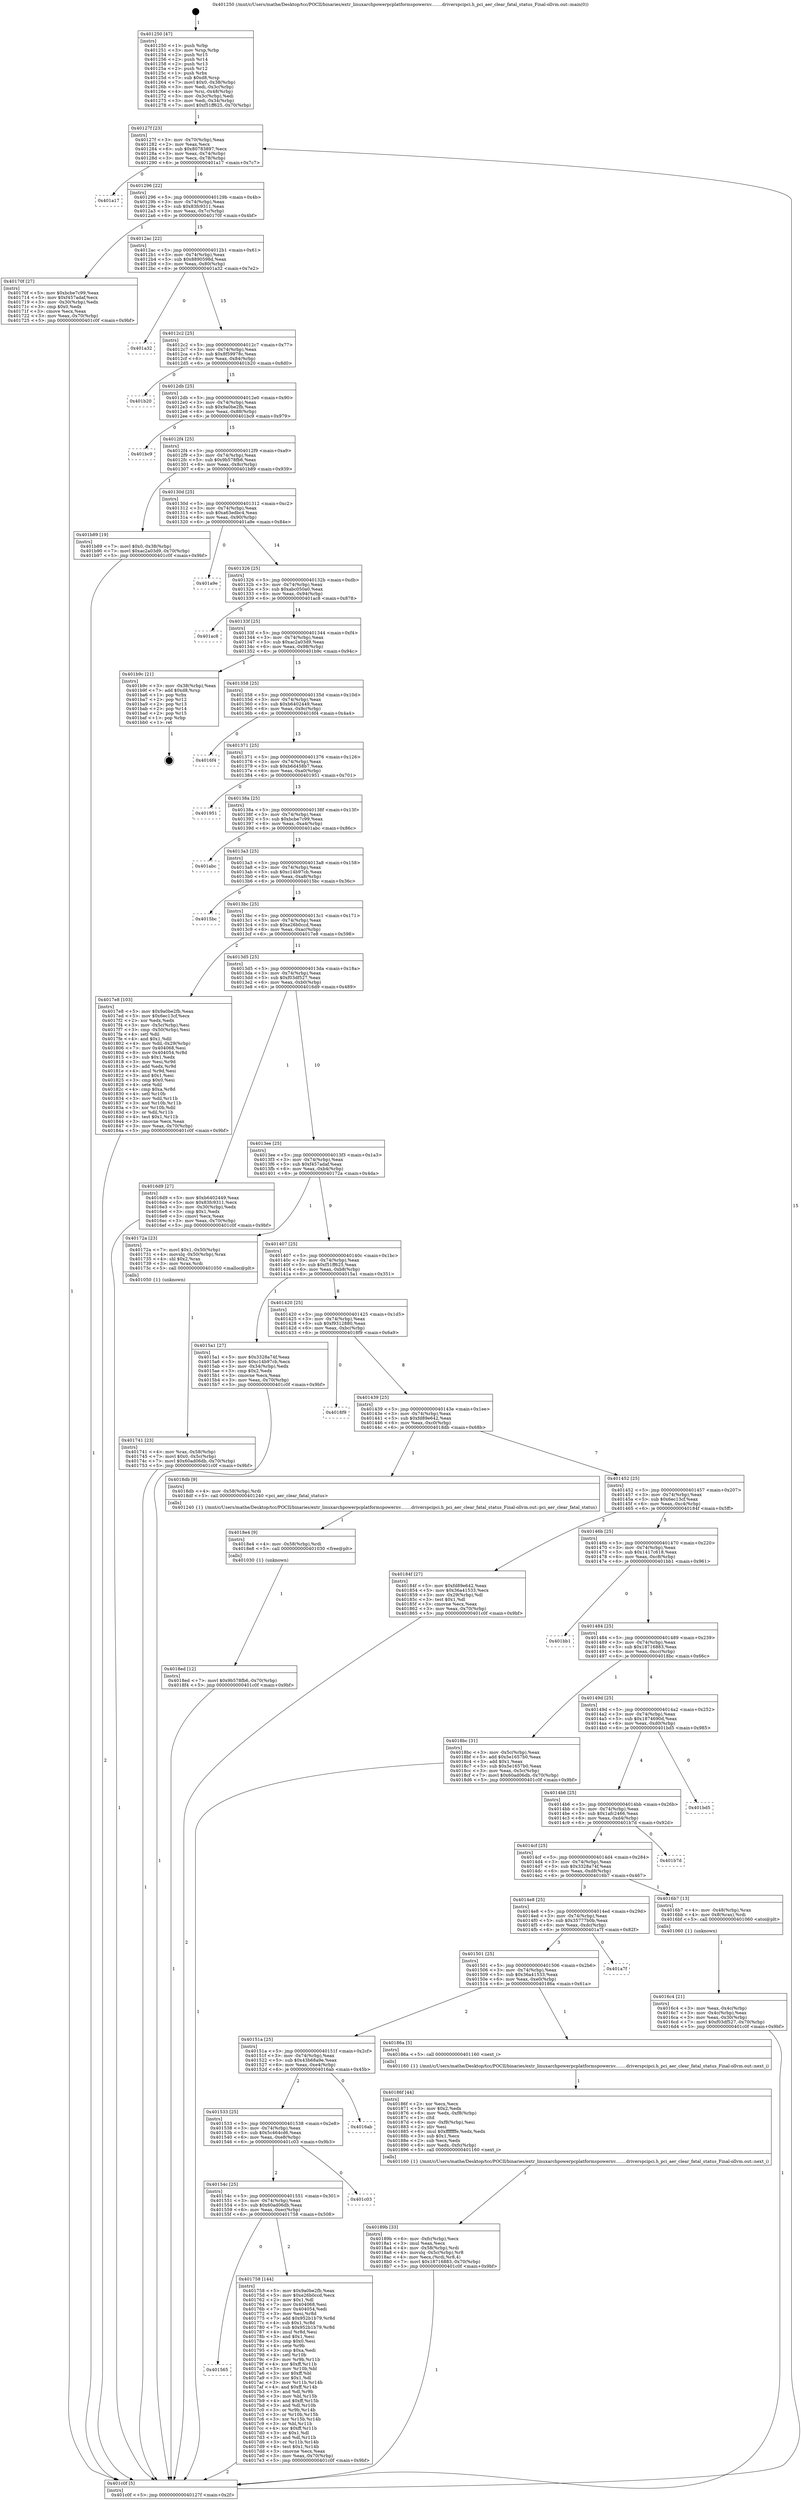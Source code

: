 digraph "0x401250" {
  label = "0x401250 (/mnt/c/Users/mathe/Desktop/tcc/POCII/binaries/extr_linuxarchpowerpcplatformspowernv........driverspcipci.h_pci_aer_clear_fatal_status_Final-ollvm.out::main(0))"
  labelloc = "t"
  node[shape=record]

  Entry [label="",width=0.3,height=0.3,shape=circle,fillcolor=black,style=filled]
  "0x40127f" [label="{
     0x40127f [23]\l
     | [instrs]\l
     &nbsp;&nbsp;0x40127f \<+3\>: mov -0x70(%rbp),%eax\l
     &nbsp;&nbsp;0x401282 \<+2\>: mov %eax,%ecx\l
     &nbsp;&nbsp;0x401284 \<+6\>: sub $0x80783897,%ecx\l
     &nbsp;&nbsp;0x40128a \<+3\>: mov %eax,-0x74(%rbp)\l
     &nbsp;&nbsp;0x40128d \<+3\>: mov %ecx,-0x78(%rbp)\l
     &nbsp;&nbsp;0x401290 \<+6\>: je 0000000000401a17 \<main+0x7c7\>\l
  }"]
  "0x401a17" [label="{
     0x401a17\l
  }", style=dashed]
  "0x401296" [label="{
     0x401296 [22]\l
     | [instrs]\l
     &nbsp;&nbsp;0x401296 \<+5\>: jmp 000000000040129b \<main+0x4b\>\l
     &nbsp;&nbsp;0x40129b \<+3\>: mov -0x74(%rbp),%eax\l
     &nbsp;&nbsp;0x40129e \<+5\>: sub $0x83fc9311,%eax\l
     &nbsp;&nbsp;0x4012a3 \<+3\>: mov %eax,-0x7c(%rbp)\l
     &nbsp;&nbsp;0x4012a6 \<+6\>: je 000000000040170f \<main+0x4bf\>\l
  }"]
  Exit [label="",width=0.3,height=0.3,shape=circle,fillcolor=black,style=filled,peripheries=2]
  "0x40170f" [label="{
     0x40170f [27]\l
     | [instrs]\l
     &nbsp;&nbsp;0x40170f \<+5\>: mov $0xbcbe7c99,%eax\l
     &nbsp;&nbsp;0x401714 \<+5\>: mov $0xf457adaf,%ecx\l
     &nbsp;&nbsp;0x401719 \<+3\>: mov -0x30(%rbp),%edx\l
     &nbsp;&nbsp;0x40171c \<+3\>: cmp $0x0,%edx\l
     &nbsp;&nbsp;0x40171f \<+3\>: cmove %ecx,%eax\l
     &nbsp;&nbsp;0x401722 \<+3\>: mov %eax,-0x70(%rbp)\l
     &nbsp;&nbsp;0x401725 \<+5\>: jmp 0000000000401c0f \<main+0x9bf\>\l
  }"]
  "0x4012ac" [label="{
     0x4012ac [22]\l
     | [instrs]\l
     &nbsp;&nbsp;0x4012ac \<+5\>: jmp 00000000004012b1 \<main+0x61\>\l
     &nbsp;&nbsp;0x4012b1 \<+3\>: mov -0x74(%rbp),%eax\l
     &nbsp;&nbsp;0x4012b4 \<+5\>: sub $0x8890598d,%eax\l
     &nbsp;&nbsp;0x4012b9 \<+3\>: mov %eax,-0x80(%rbp)\l
     &nbsp;&nbsp;0x4012bc \<+6\>: je 0000000000401a32 \<main+0x7e2\>\l
  }"]
  "0x4018ed" [label="{
     0x4018ed [12]\l
     | [instrs]\l
     &nbsp;&nbsp;0x4018ed \<+7\>: movl $0x9b578fb6,-0x70(%rbp)\l
     &nbsp;&nbsp;0x4018f4 \<+5\>: jmp 0000000000401c0f \<main+0x9bf\>\l
  }"]
  "0x401a32" [label="{
     0x401a32\l
  }", style=dashed]
  "0x4012c2" [label="{
     0x4012c2 [25]\l
     | [instrs]\l
     &nbsp;&nbsp;0x4012c2 \<+5\>: jmp 00000000004012c7 \<main+0x77\>\l
     &nbsp;&nbsp;0x4012c7 \<+3\>: mov -0x74(%rbp),%eax\l
     &nbsp;&nbsp;0x4012ca \<+5\>: sub $0x8f59978c,%eax\l
     &nbsp;&nbsp;0x4012cf \<+6\>: mov %eax,-0x84(%rbp)\l
     &nbsp;&nbsp;0x4012d5 \<+6\>: je 0000000000401b20 \<main+0x8d0\>\l
  }"]
  "0x4018e4" [label="{
     0x4018e4 [9]\l
     | [instrs]\l
     &nbsp;&nbsp;0x4018e4 \<+4\>: mov -0x58(%rbp),%rdi\l
     &nbsp;&nbsp;0x4018e8 \<+5\>: call 0000000000401030 \<free@plt\>\l
     | [calls]\l
     &nbsp;&nbsp;0x401030 \{1\} (unknown)\l
  }"]
  "0x401b20" [label="{
     0x401b20\l
  }", style=dashed]
  "0x4012db" [label="{
     0x4012db [25]\l
     | [instrs]\l
     &nbsp;&nbsp;0x4012db \<+5\>: jmp 00000000004012e0 \<main+0x90\>\l
     &nbsp;&nbsp;0x4012e0 \<+3\>: mov -0x74(%rbp),%eax\l
     &nbsp;&nbsp;0x4012e3 \<+5\>: sub $0x9a0be2fb,%eax\l
     &nbsp;&nbsp;0x4012e8 \<+6\>: mov %eax,-0x88(%rbp)\l
     &nbsp;&nbsp;0x4012ee \<+6\>: je 0000000000401bc9 \<main+0x979\>\l
  }"]
  "0x40189b" [label="{
     0x40189b [33]\l
     | [instrs]\l
     &nbsp;&nbsp;0x40189b \<+6\>: mov -0xfc(%rbp),%ecx\l
     &nbsp;&nbsp;0x4018a1 \<+3\>: imul %eax,%ecx\l
     &nbsp;&nbsp;0x4018a4 \<+4\>: mov -0x58(%rbp),%rdi\l
     &nbsp;&nbsp;0x4018a8 \<+4\>: movslq -0x5c(%rbp),%r8\l
     &nbsp;&nbsp;0x4018ac \<+4\>: mov %ecx,(%rdi,%r8,4)\l
     &nbsp;&nbsp;0x4018b0 \<+7\>: movl $0x18716883,-0x70(%rbp)\l
     &nbsp;&nbsp;0x4018b7 \<+5\>: jmp 0000000000401c0f \<main+0x9bf\>\l
  }"]
  "0x401bc9" [label="{
     0x401bc9\l
  }", style=dashed]
  "0x4012f4" [label="{
     0x4012f4 [25]\l
     | [instrs]\l
     &nbsp;&nbsp;0x4012f4 \<+5\>: jmp 00000000004012f9 \<main+0xa9\>\l
     &nbsp;&nbsp;0x4012f9 \<+3\>: mov -0x74(%rbp),%eax\l
     &nbsp;&nbsp;0x4012fc \<+5\>: sub $0x9b578fb6,%eax\l
     &nbsp;&nbsp;0x401301 \<+6\>: mov %eax,-0x8c(%rbp)\l
     &nbsp;&nbsp;0x401307 \<+6\>: je 0000000000401b89 \<main+0x939\>\l
  }"]
  "0x40186f" [label="{
     0x40186f [44]\l
     | [instrs]\l
     &nbsp;&nbsp;0x40186f \<+2\>: xor %ecx,%ecx\l
     &nbsp;&nbsp;0x401871 \<+5\>: mov $0x2,%edx\l
     &nbsp;&nbsp;0x401876 \<+6\>: mov %edx,-0xf8(%rbp)\l
     &nbsp;&nbsp;0x40187c \<+1\>: cltd\l
     &nbsp;&nbsp;0x40187d \<+6\>: mov -0xf8(%rbp),%esi\l
     &nbsp;&nbsp;0x401883 \<+2\>: idiv %esi\l
     &nbsp;&nbsp;0x401885 \<+6\>: imul $0xfffffffe,%edx,%edx\l
     &nbsp;&nbsp;0x40188b \<+3\>: sub $0x1,%ecx\l
     &nbsp;&nbsp;0x40188e \<+2\>: sub %ecx,%edx\l
     &nbsp;&nbsp;0x401890 \<+6\>: mov %edx,-0xfc(%rbp)\l
     &nbsp;&nbsp;0x401896 \<+5\>: call 0000000000401160 \<next_i\>\l
     | [calls]\l
     &nbsp;&nbsp;0x401160 \{1\} (/mnt/c/Users/mathe/Desktop/tcc/POCII/binaries/extr_linuxarchpowerpcplatformspowernv........driverspcipci.h_pci_aer_clear_fatal_status_Final-ollvm.out::next_i)\l
  }"]
  "0x401b89" [label="{
     0x401b89 [19]\l
     | [instrs]\l
     &nbsp;&nbsp;0x401b89 \<+7\>: movl $0x0,-0x38(%rbp)\l
     &nbsp;&nbsp;0x401b90 \<+7\>: movl $0xac2a03d9,-0x70(%rbp)\l
     &nbsp;&nbsp;0x401b97 \<+5\>: jmp 0000000000401c0f \<main+0x9bf\>\l
  }"]
  "0x40130d" [label="{
     0x40130d [25]\l
     | [instrs]\l
     &nbsp;&nbsp;0x40130d \<+5\>: jmp 0000000000401312 \<main+0xc2\>\l
     &nbsp;&nbsp;0x401312 \<+3\>: mov -0x74(%rbp),%eax\l
     &nbsp;&nbsp;0x401315 \<+5\>: sub $0xa63edbc4,%eax\l
     &nbsp;&nbsp;0x40131a \<+6\>: mov %eax,-0x90(%rbp)\l
     &nbsp;&nbsp;0x401320 \<+6\>: je 0000000000401a9e \<main+0x84e\>\l
  }"]
  "0x401565" [label="{
     0x401565\l
  }", style=dashed]
  "0x401a9e" [label="{
     0x401a9e\l
  }", style=dashed]
  "0x401326" [label="{
     0x401326 [25]\l
     | [instrs]\l
     &nbsp;&nbsp;0x401326 \<+5\>: jmp 000000000040132b \<main+0xdb\>\l
     &nbsp;&nbsp;0x40132b \<+3\>: mov -0x74(%rbp),%eax\l
     &nbsp;&nbsp;0x40132e \<+5\>: sub $0xabc050a0,%eax\l
     &nbsp;&nbsp;0x401333 \<+6\>: mov %eax,-0x94(%rbp)\l
     &nbsp;&nbsp;0x401339 \<+6\>: je 0000000000401ac8 \<main+0x878\>\l
  }"]
  "0x401758" [label="{
     0x401758 [144]\l
     | [instrs]\l
     &nbsp;&nbsp;0x401758 \<+5\>: mov $0x9a0be2fb,%eax\l
     &nbsp;&nbsp;0x40175d \<+5\>: mov $0xe26b0ccd,%ecx\l
     &nbsp;&nbsp;0x401762 \<+2\>: mov $0x1,%dl\l
     &nbsp;&nbsp;0x401764 \<+7\>: mov 0x404068,%esi\l
     &nbsp;&nbsp;0x40176b \<+7\>: mov 0x404054,%edi\l
     &nbsp;&nbsp;0x401772 \<+3\>: mov %esi,%r8d\l
     &nbsp;&nbsp;0x401775 \<+7\>: add $0x952b1b79,%r8d\l
     &nbsp;&nbsp;0x40177c \<+4\>: sub $0x1,%r8d\l
     &nbsp;&nbsp;0x401780 \<+7\>: sub $0x952b1b79,%r8d\l
     &nbsp;&nbsp;0x401787 \<+4\>: imul %r8d,%esi\l
     &nbsp;&nbsp;0x40178b \<+3\>: and $0x1,%esi\l
     &nbsp;&nbsp;0x40178e \<+3\>: cmp $0x0,%esi\l
     &nbsp;&nbsp;0x401791 \<+4\>: sete %r9b\l
     &nbsp;&nbsp;0x401795 \<+3\>: cmp $0xa,%edi\l
     &nbsp;&nbsp;0x401798 \<+4\>: setl %r10b\l
     &nbsp;&nbsp;0x40179c \<+3\>: mov %r9b,%r11b\l
     &nbsp;&nbsp;0x40179f \<+4\>: xor $0xff,%r11b\l
     &nbsp;&nbsp;0x4017a3 \<+3\>: mov %r10b,%bl\l
     &nbsp;&nbsp;0x4017a6 \<+3\>: xor $0xff,%bl\l
     &nbsp;&nbsp;0x4017a9 \<+3\>: xor $0x1,%dl\l
     &nbsp;&nbsp;0x4017ac \<+3\>: mov %r11b,%r14b\l
     &nbsp;&nbsp;0x4017af \<+4\>: and $0xff,%r14b\l
     &nbsp;&nbsp;0x4017b3 \<+3\>: and %dl,%r9b\l
     &nbsp;&nbsp;0x4017b6 \<+3\>: mov %bl,%r15b\l
     &nbsp;&nbsp;0x4017b9 \<+4\>: and $0xff,%r15b\l
     &nbsp;&nbsp;0x4017bd \<+3\>: and %dl,%r10b\l
     &nbsp;&nbsp;0x4017c0 \<+3\>: or %r9b,%r14b\l
     &nbsp;&nbsp;0x4017c3 \<+3\>: or %r10b,%r15b\l
     &nbsp;&nbsp;0x4017c6 \<+3\>: xor %r15b,%r14b\l
     &nbsp;&nbsp;0x4017c9 \<+3\>: or %bl,%r11b\l
     &nbsp;&nbsp;0x4017cc \<+4\>: xor $0xff,%r11b\l
     &nbsp;&nbsp;0x4017d0 \<+3\>: or $0x1,%dl\l
     &nbsp;&nbsp;0x4017d3 \<+3\>: and %dl,%r11b\l
     &nbsp;&nbsp;0x4017d6 \<+3\>: or %r11b,%r14b\l
     &nbsp;&nbsp;0x4017d9 \<+4\>: test $0x1,%r14b\l
     &nbsp;&nbsp;0x4017dd \<+3\>: cmovne %ecx,%eax\l
     &nbsp;&nbsp;0x4017e0 \<+3\>: mov %eax,-0x70(%rbp)\l
     &nbsp;&nbsp;0x4017e3 \<+5\>: jmp 0000000000401c0f \<main+0x9bf\>\l
  }"]
  "0x401ac8" [label="{
     0x401ac8\l
  }", style=dashed]
  "0x40133f" [label="{
     0x40133f [25]\l
     | [instrs]\l
     &nbsp;&nbsp;0x40133f \<+5\>: jmp 0000000000401344 \<main+0xf4\>\l
     &nbsp;&nbsp;0x401344 \<+3\>: mov -0x74(%rbp),%eax\l
     &nbsp;&nbsp;0x401347 \<+5\>: sub $0xac2a03d9,%eax\l
     &nbsp;&nbsp;0x40134c \<+6\>: mov %eax,-0x98(%rbp)\l
     &nbsp;&nbsp;0x401352 \<+6\>: je 0000000000401b9c \<main+0x94c\>\l
  }"]
  "0x40154c" [label="{
     0x40154c [25]\l
     | [instrs]\l
     &nbsp;&nbsp;0x40154c \<+5\>: jmp 0000000000401551 \<main+0x301\>\l
     &nbsp;&nbsp;0x401551 \<+3\>: mov -0x74(%rbp),%eax\l
     &nbsp;&nbsp;0x401554 \<+5\>: sub $0x60ad06db,%eax\l
     &nbsp;&nbsp;0x401559 \<+6\>: mov %eax,-0xec(%rbp)\l
     &nbsp;&nbsp;0x40155f \<+6\>: je 0000000000401758 \<main+0x508\>\l
  }"]
  "0x401b9c" [label="{
     0x401b9c [21]\l
     | [instrs]\l
     &nbsp;&nbsp;0x401b9c \<+3\>: mov -0x38(%rbp),%eax\l
     &nbsp;&nbsp;0x401b9f \<+7\>: add $0xd8,%rsp\l
     &nbsp;&nbsp;0x401ba6 \<+1\>: pop %rbx\l
     &nbsp;&nbsp;0x401ba7 \<+2\>: pop %r12\l
     &nbsp;&nbsp;0x401ba9 \<+2\>: pop %r13\l
     &nbsp;&nbsp;0x401bab \<+2\>: pop %r14\l
     &nbsp;&nbsp;0x401bad \<+2\>: pop %r15\l
     &nbsp;&nbsp;0x401baf \<+1\>: pop %rbp\l
     &nbsp;&nbsp;0x401bb0 \<+1\>: ret\l
  }"]
  "0x401358" [label="{
     0x401358 [25]\l
     | [instrs]\l
     &nbsp;&nbsp;0x401358 \<+5\>: jmp 000000000040135d \<main+0x10d\>\l
     &nbsp;&nbsp;0x40135d \<+3\>: mov -0x74(%rbp),%eax\l
     &nbsp;&nbsp;0x401360 \<+5\>: sub $0xb6402449,%eax\l
     &nbsp;&nbsp;0x401365 \<+6\>: mov %eax,-0x9c(%rbp)\l
     &nbsp;&nbsp;0x40136b \<+6\>: je 00000000004016f4 \<main+0x4a4\>\l
  }"]
  "0x401c03" [label="{
     0x401c03\l
  }", style=dashed]
  "0x4016f4" [label="{
     0x4016f4\l
  }", style=dashed]
  "0x401371" [label="{
     0x401371 [25]\l
     | [instrs]\l
     &nbsp;&nbsp;0x401371 \<+5\>: jmp 0000000000401376 \<main+0x126\>\l
     &nbsp;&nbsp;0x401376 \<+3\>: mov -0x74(%rbp),%eax\l
     &nbsp;&nbsp;0x401379 \<+5\>: sub $0xb6d458b7,%eax\l
     &nbsp;&nbsp;0x40137e \<+6\>: mov %eax,-0xa0(%rbp)\l
     &nbsp;&nbsp;0x401384 \<+6\>: je 0000000000401951 \<main+0x701\>\l
  }"]
  "0x401533" [label="{
     0x401533 [25]\l
     | [instrs]\l
     &nbsp;&nbsp;0x401533 \<+5\>: jmp 0000000000401538 \<main+0x2e8\>\l
     &nbsp;&nbsp;0x401538 \<+3\>: mov -0x74(%rbp),%eax\l
     &nbsp;&nbsp;0x40153b \<+5\>: sub $0x5c464cd6,%eax\l
     &nbsp;&nbsp;0x401540 \<+6\>: mov %eax,-0xe8(%rbp)\l
     &nbsp;&nbsp;0x401546 \<+6\>: je 0000000000401c03 \<main+0x9b3\>\l
  }"]
  "0x401951" [label="{
     0x401951\l
  }", style=dashed]
  "0x40138a" [label="{
     0x40138a [25]\l
     | [instrs]\l
     &nbsp;&nbsp;0x40138a \<+5\>: jmp 000000000040138f \<main+0x13f\>\l
     &nbsp;&nbsp;0x40138f \<+3\>: mov -0x74(%rbp),%eax\l
     &nbsp;&nbsp;0x401392 \<+5\>: sub $0xbcbe7c99,%eax\l
     &nbsp;&nbsp;0x401397 \<+6\>: mov %eax,-0xa4(%rbp)\l
     &nbsp;&nbsp;0x40139d \<+6\>: je 0000000000401abc \<main+0x86c\>\l
  }"]
  "0x4016ab" [label="{
     0x4016ab\l
  }", style=dashed]
  "0x401abc" [label="{
     0x401abc\l
  }", style=dashed]
  "0x4013a3" [label="{
     0x4013a3 [25]\l
     | [instrs]\l
     &nbsp;&nbsp;0x4013a3 \<+5\>: jmp 00000000004013a8 \<main+0x158\>\l
     &nbsp;&nbsp;0x4013a8 \<+3\>: mov -0x74(%rbp),%eax\l
     &nbsp;&nbsp;0x4013ab \<+5\>: sub $0xc14b97cb,%eax\l
     &nbsp;&nbsp;0x4013b0 \<+6\>: mov %eax,-0xa8(%rbp)\l
     &nbsp;&nbsp;0x4013b6 \<+6\>: je 00000000004015bc \<main+0x36c\>\l
  }"]
  "0x40151a" [label="{
     0x40151a [25]\l
     | [instrs]\l
     &nbsp;&nbsp;0x40151a \<+5\>: jmp 000000000040151f \<main+0x2cf\>\l
     &nbsp;&nbsp;0x40151f \<+3\>: mov -0x74(%rbp),%eax\l
     &nbsp;&nbsp;0x401522 \<+5\>: sub $0x43b68a9e,%eax\l
     &nbsp;&nbsp;0x401527 \<+6\>: mov %eax,-0xe4(%rbp)\l
     &nbsp;&nbsp;0x40152d \<+6\>: je 00000000004016ab \<main+0x45b\>\l
  }"]
  "0x4015bc" [label="{
     0x4015bc\l
  }", style=dashed]
  "0x4013bc" [label="{
     0x4013bc [25]\l
     | [instrs]\l
     &nbsp;&nbsp;0x4013bc \<+5\>: jmp 00000000004013c1 \<main+0x171\>\l
     &nbsp;&nbsp;0x4013c1 \<+3\>: mov -0x74(%rbp),%eax\l
     &nbsp;&nbsp;0x4013c4 \<+5\>: sub $0xe26b0ccd,%eax\l
     &nbsp;&nbsp;0x4013c9 \<+6\>: mov %eax,-0xac(%rbp)\l
     &nbsp;&nbsp;0x4013cf \<+6\>: je 00000000004017e8 \<main+0x598\>\l
  }"]
  "0x40186a" [label="{
     0x40186a [5]\l
     | [instrs]\l
     &nbsp;&nbsp;0x40186a \<+5\>: call 0000000000401160 \<next_i\>\l
     | [calls]\l
     &nbsp;&nbsp;0x401160 \{1\} (/mnt/c/Users/mathe/Desktop/tcc/POCII/binaries/extr_linuxarchpowerpcplatformspowernv........driverspcipci.h_pci_aer_clear_fatal_status_Final-ollvm.out::next_i)\l
  }"]
  "0x4017e8" [label="{
     0x4017e8 [103]\l
     | [instrs]\l
     &nbsp;&nbsp;0x4017e8 \<+5\>: mov $0x9a0be2fb,%eax\l
     &nbsp;&nbsp;0x4017ed \<+5\>: mov $0x6ec13cf,%ecx\l
     &nbsp;&nbsp;0x4017f2 \<+2\>: xor %edx,%edx\l
     &nbsp;&nbsp;0x4017f4 \<+3\>: mov -0x5c(%rbp),%esi\l
     &nbsp;&nbsp;0x4017f7 \<+3\>: cmp -0x50(%rbp),%esi\l
     &nbsp;&nbsp;0x4017fa \<+4\>: setl %dil\l
     &nbsp;&nbsp;0x4017fe \<+4\>: and $0x1,%dil\l
     &nbsp;&nbsp;0x401802 \<+4\>: mov %dil,-0x29(%rbp)\l
     &nbsp;&nbsp;0x401806 \<+7\>: mov 0x404068,%esi\l
     &nbsp;&nbsp;0x40180d \<+8\>: mov 0x404054,%r8d\l
     &nbsp;&nbsp;0x401815 \<+3\>: sub $0x1,%edx\l
     &nbsp;&nbsp;0x401818 \<+3\>: mov %esi,%r9d\l
     &nbsp;&nbsp;0x40181b \<+3\>: add %edx,%r9d\l
     &nbsp;&nbsp;0x40181e \<+4\>: imul %r9d,%esi\l
     &nbsp;&nbsp;0x401822 \<+3\>: and $0x1,%esi\l
     &nbsp;&nbsp;0x401825 \<+3\>: cmp $0x0,%esi\l
     &nbsp;&nbsp;0x401828 \<+4\>: sete %dil\l
     &nbsp;&nbsp;0x40182c \<+4\>: cmp $0xa,%r8d\l
     &nbsp;&nbsp;0x401830 \<+4\>: setl %r10b\l
     &nbsp;&nbsp;0x401834 \<+3\>: mov %dil,%r11b\l
     &nbsp;&nbsp;0x401837 \<+3\>: and %r10b,%r11b\l
     &nbsp;&nbsp;0x40183a \<+3\>: xor %r10b,%dil\l
     &nbsp;&nbsp;0x40183d \<+3\>: or %dil,%r11b\l
     &nbsp;&nbsp;0x401840 \<+4\>: test $0x1,%r11b\l
     &nbsp;&nbsp;0x401844 \<+3\>: cmovne %ecx,%eax\l
     &nbsp;&nbsp;0x401847 \<+3\>: mov %eax,-0x70(%rbp)\l
     &nbsp;&nbsp;0x40184a \<+5\>: jmp 0000000000401c0f \<main+0x9bf\>\l
  }"]
  "0x4013d5" [label="{
     0x4013d5 [25]\l
     | [instrs]\l
     &nbsp;&nbsp;0x4013d5 \<+5\>: jmp 00000000004013da \<main+0x18a\>\l
     &nbsp;&nbsp;0x4013da \<+3\>: mov -0x74(%rbp),%eax\l
     &nbsp;&nbsp;0x4013dd \<+5\>: sub $0xf03df527,%eax\l
     &nbsp;&nbsp;0x4013e2 \<+6\>: mov %eax,-0xb0(%rbp)\l
     &nbsp;&nbsp;0x4013e8 \<+6\>: je 00000000004016d9 \<main+0x489\>\l
  }"]
  "0x401501" [label="{
     0x401501 [25]\l
     | [instrs]\l
     &nbsp;&nbsp;0x401501 \<+5\>: jmp 0000000000401506 \<main+0x2b6\>\l
     &nbsp;&nbsp;0x401506 \<+3\>: mov -0x74(%rbp),%eax\l
     &nbsp;&nbsp;0x401509 \<+5\>: sub $0x36a41533,%eax\l
     &nbsp;&nbsp;0x40150e \<+6\>: mov %eax,-0xe0(%rbp)\l
     &nbsp;&nbsp;0x401514 \<+6\>: je 000000000040186a \<main+0x61a\>\l
  }"]
  "0x4016d9" [label="{
     0x4016d9 [27]\l
     | [instrs]\l
     &nbsp;&nbsp;0x4016d9 \<+5\>: mov $0xb6402449,%eax\l
     &nbsp;&nbsp;0x4016de \<+5\>: mov $0x83fc9311,%ecx\l
     &nbsp;&nbsp;0x4016e3 \<+3\>: mov -0x30(%rbp),%edx\l
     &nbsp;&nbsp;0x4016e6 \<+3\>: cmp $0x1,%edx\l
     &nbsp;&nbsp;0x4016e9 \<+3\>: cmovl %ecx,%eax\l
     &nbsp;&nbsp;0x4016ec \<+3\>: mov %eax,-0x70(%rbp)\l
     &nbsp;&nbsp;0x4016ef \<+5\>: jmp 0000000000401c0f \<main+0x9bf\>\l
  }"]
  "0x4013ee" [label="{
     0x4013ee [25]\l
     | [instrs]\l
     &nbsp;&nbsp;0x4013ee \<+5\>: jmp 00000000004013f3 \<main+0x1a3\>\l
     &nbsp;&nbsp;0x4013f3 \<+3\>: mov -0x74(%rbp),%eax\l
     &nbsp;&nbsp;0x4013f6 \<+5\>: sub $0xf457adaf,%eax\l
     &nbsp;&nbsp;0x4013fb \<+6\>: mov %eax,-0xb4(%rbp)\l
     &nbsp;&nbsp;0x401401 \<+6\>: je 000000000040172a \<main+0x4da\>\l
  }"]
  "0x401a7f" [label="{
     0x401a7f\l
  }", style=dashed]
  "0x40172a" [label="{
     0x40172a [23]\l
     | [instrs]\l
     &nbsp;&nbsp;0x40172a \<+7\>: movl $0x1,-0x50(%rbp)\l
     &nbsp;&nbsp;0x401731 \<+4\>: movslq -0x50(%rbp),%rax\l
     &nbsp;&nbsp;0x401735 \<+4\>: shl $0x2,%rax\l
     &nbsp;&nbsp;0x401739 \<+3\>: mov %rax,%rdi\l
     &nbsp;&nbsp;0x40173c \<+5\>: call 0000000000401050 \<malloc@plt\>\l
     | [calls]\l
     &nbsp;&nbsp;0x401050 \{1\} (unknown)\l
  }"]
  "0x401407" [label="{
     0x401407 [25]\l
     | [instrs]\l
     &nbsp;&nbsp;0x401407 \<+5\>: jmp 000000000040140c \<main+0x1bc\>\l
     &nbsp;&nbsp;0x40140c \<+3\>: mov -0x74(%rbp),%eax\l
     &nbsp;&nbsp;0x40140f \<+5\>: sub $0xf51ff625,%eax\l
     &nbsp;&nbsp;0x401414 \<+6\>: mov %eax,-0xb8(%rbp)\l
     &nbsp;&nbsp;0x40141a \<+6\>: je 00000000004015a1 \<main+0x351\>\l
  }"]
  "0x401741" [label="{
     0x401741 [23]\l
     | [instrs]\l
     &nbsp;&nbsp;0x401741 \<+4\>: mov %rax,-0x58(%rbp)\l
     &nbsp;&nbsp;0x401745 \<+7\>: movl $0x0,-0x5c(%rbp)\l
     &nbsp;&nbsp;0x40174c \<+7\>: movl $0x60ad06db,-0x70(%rbp)\l
     &nbsp;&nbsp;0x401753 \<+5\>: jmp 0000000000401c0f \<main+0x9bf\>\l
  }"]
  "0x4015a1" [label="{
     0x4015a1 [27]\l
     | [instrs]\l
     &nbsp;&nbsp;0x4015a1 \<+5\>: mov $0x3328a74f,%eax\l
     &nbsp;&nbsp;0x4015a6 \<+5\>: mov $0xc14b97cb,%ecx\l
     &nbsp;&nbsp;0x4015ab \<+3\>: mov -0x34(%rbp),%edx\l
     &nbsp;&nbsp;0x4015ae \<+3\>: cmp $0x2,%edx\l
     &nbsp;&nbsp;0x4015b1 \<+3\>: cmovne %ecx,%eax\l
     &nbsp;&nbsp;0x4015b4 \<+3\>: mov %eax,-0x70(%rbp)\l
     &nbsp;&nbsp;0x4015b7 \<+5\>: jmp 0000000000401c0f \<main+0x9bf\>\l
  }"]
  "0x401420" [label="{
     0x401420 [25]\l
     | [instrs]\l
     &nbsp;&nbsp;0x401420 \<+5\>: jmp 0000000000401425 \<main+0x1d5\>\l
     &nbsp;&nbsp;0x401425 \<+3\>: mov -0x74(%rbp),%eax\l
     &nbsp;&nbsp;0x401428 \<+5\>: sub $0xf9312880,%eax\l
     &nbsp;&nbsp;0x40142d \<+6\>: mov %eax,-0xbc(%rbp)\l
     &nbsp;&nbsp;0x401433 \<+6\>: je 00000000004018f9 \<main+0x6a9\>\l
  }"]
  "0x401c0f" [label="{
     0x401c0f [5]\l
     | [instrs]\l
     &nbsp;&nbsp;0x401c0f \<+5\>: jmp 000000000040127f \<main+0x2f\>\l
  }"]
  "0x401250" [label="{
     0x401250 [47]\l
     | [instrs]\l
     &nbsp;&nbsp;0x401250 \<+1\>: push %rbp\l
     &nbsp;&nbsp;0x401251 \<+3\>: mov %rsp,%rbp\l
     &nbsp;&nbsp;0x401254 \<+2\>: push %r15\l
     &nbsp;&nbsp;0x401256 \<+2\>: push %r14\l
     &nbsp;&nbsp;0x401258 \<+2\>: push %r13\l
     &nbsp;&nbsp;0x40125a \<+2\>: push %r12\l
     &nbsp;&nbsp;0x40125c \<+1\>: push %rbx\l
     &nbsp;&nbsp;0x40125d \<+7\>: sub $0xd8,%rsp\l
     &nbsp;&nbsp;0x401264 \<+7\>: movl $0x0,-0x38(%rbp)\l
     &nbsp;&nbsp;0x40126b \<+3\>: mov %edi,-0x3c(%rbp)\l
     &nbsp;&nbsp;0x40126e \<+4\>: mov %rsi,-0x48(%rbp)\l
     &nbsp;&nbsp;0x401272 \<+3\>: mov -0x3c(%rbp),%edi\l
     &nbsp;&nbsp;0x401275 \<+3\>: mov %edi,-0x34(%rbp)\l
     &nbsp;&nbsp;0x401278 \<+7\>: movl $0xf51ff625,-0x70(%rbp)\l
  }"]
  "0x4016c4" [label="{
     0x4016c4 [21]\l
     | [instrs]\l
     &nbsp;&nbsp;0x4016c4 \<+3\>: mov %eax,-0x4c(%rbp)\l
     &nbsp;&nbsp;0x4016c7 \<+3\>: mov -0x4c(%rbp),%eax\l
     &nbsp;&nbsp;0x4016ca \<+3\>: mov %eax,-0x30(%rbp)\l
     &nbsp;&nbsp;0x4016cd \<+7\>: movl $0xf03df527,-0x70(%rbp)\l
     &nbsp;&nbsp;0x4016d4 \<+5\>: jmp 0000000000401c0f \<main+0x9bf\>\l
  }"]
  "0x4018f9" [label="{
     0x4018f9\l
  }", style=dashed]
  "0x401439" [label="{
     0x401439 [25]\l
     | [instrs]\l
     &nbsp;&nbsp;0x401439 \<+5\>: jmp 000000000040143e \<main+0x1ee\>\l
     &nbsp;&nbsp;0x40143e \<+3\>: mov -0x74(%rbp),%eax\l
     &nbsp;&nbsp;0x401441 \<+5\>: sub $0xfd89e642,%eax\l
     &nbsp;&nbsp;0x401446 \<+6\>: mov %eax,-0xc0(%rbp)\l
     &nbsp;&nbsp;0x40144c \<+6\>: je 00000000004018db \<main+0x68b\>\l
  }"]
  "0x4014e8" [label="{
     0x4014e8 [25]\l
     | [instrs]\l
     &nbsp;&nbsp;0x4014e8 \<+5\>: jmp 00000000004014ed \<main+0x29d\>\l
     &nbsp;&nbsp;0x4014ed \<+3\>: mov -0x74(%rbp),%eax\l
     &nbsp;&nbsp;0x4014f0 \<+5\>: sub $0x35777b0b,%eax\l
     &nbsp;&nbsp;0x4014f5 \<+6\>: mov %eax,-0xdc(%rbp)\l
     &nbsp;&nbsp;0x4014fb \<+6\>: je 0000000000401a7f \<main+0x82f\>\l
  }"]
  "0x4018db" [label="{
     0x4018db [9]\l
     | [instrs]\l
     &nbsp;&nbsp;0x4018db \<+4\>: mov -0x58(%rbp),%rdi\l
     &nbsp;&nbsp;0x4018df \<+5\>: call 0000000000401240 \<pci_aer_clear_fatal_status\>\l
     | [calls]\l
     &nbsp;&nbsp;0x401240 \{1\} (/mnt/c/Users/mathe/Desktop/tcc/POCII/binaries/extr_linuxarchpowerpcplatformspowernv........driverspcipci.h_pci_aer_clear_fatal_status_Final-ollvm.out::pci_aer_clear_fatal_status)\l
  }"]
  "0x401452" [label="{
     0x401452 [25]\l
     | [instrs]\l
     &nbsp;&nbsp;0x401452 \<+5\>: jmp 0000000000401457 \<main+0x207\>\l
     &nbsp;&nbsp;0x401457 \<+3\>: mov -0x74(%rbp),%eax\l
     &nbsp;&nbsp;0x40145a \<+5\>: sub $0x6ec13cf,%eax\l
     &nbsp;&nbsp;0x40145f \<+6\>: mov %eax,-0xc4(%rbp)\l
     &nbsp;&nbsp;0x401465 \<+6\>: je 000000000040184f \<main+0x5ff\>\l
  }"]
  "0x4016b7" [label="{
     0x4016b7 [13]\l
     | [instrs]\l
     &nbsp;&nbsp;0x4016b7 \<+4\>: mov -0x48(%rbp),%rax\l
     &nbsp;&nbsp;0x4016bb \<+4\>: mov 0x8(%rax),%rdi\l
     &nbsp;&nbsp;0x4016bf \<+5\>: call 0000000000401060 \<atoi@plt\>\l
     | [calls]\l
     &nbsp;&nbsp;0x401060 \{1\} (unknown)\l
  }"]
  "0x40184f" [label="{
     0x40184f [27]\l
     | [instrs]\l
     &nbsp;&nbsp;0x40184f \<+5\>: mov $0xfd89e642,%eax\l
     &nbsp;&nbsp;0x401854 \<+5\>: mov $0x36a41533,%ecx\l
     &nbsp;&nbsp;0x401859 \<+3\>: mov -0x29(%rbp),%dl\l
     &nbsp;&nbsp;0x40185c \<+3\>: test $0x1,%dl\l
     &nbsp;&nbsp;0x40185f \<+3\>: cmovne %ecx,%eax\l
     &nbsp;&nbsp;0x401862 \<+3\>: mov %eax,-0x70(%rbp)\l
     &nbsp;&nbsp;0x401865 \<+5\>: jmp 0000000000401c0f \<main+0x9bf\>\l
  }"]
  "0x40146b" [label="{
     0x40146b [25]\l
     | [instrs]\l
     &nbsp;&nbsp;0x40146b \<+5\>: jmp 0000000000401470 \<main+0x220\>\l
     &nbsp;&nbsp;0x401470 \<+3\>: mov -0x74(%rbp),%eax\l
     &nbsp;&nbsp;0x401473 \<+5\>: sub $0x1417c618,%eax\l
     &nbsp;&nbsp;0x401478 \<+6\>: mov %eax,-0xc8(%rbp)\l
     &nbsp;&nbsp;0x40147e \<+6\>: je 0000000000401bb1 \<main+0x961\>\l
  }"]
  "0x4014cf" [label="{
     0x4014cf [25]\l
     | [instrs]\l
     &nbsp;&nbsp;0x4014cf \<+5\>: jmp 00000000004014d4 \<main+0x284\>\l
     &nbsp;&nbsp;0x4014d4 \<+3\>: mov -0x74(%rbp),%eax\l
     &nbsp;&nbsp;0x4014d7 \<+5\>: sub $0x3328a74f,%eax\l
     &nbsp;&nbsp;0x4014dc \<+6\>: mov %eax,-0xd8(%rbp)\l
     &nbsp;&nbsp;0x4014e2 \<+6\>: je 00000000004016b7 \<main+0x467\>\l
  }"]
  "0x401bb1" [label="{
     0x401bb1\l
  }", style=dashed]
  "0x401484" [label="{
     0x401484 [25]\l
     | [instrs]\l
     &nbsp;&nbsp;0x401484 \<+5\>: jmp 0000000000401489 \<main+0x239\>\l
     &nbsp;&nbsp;0x401489 \<+3\>: mov -0x74(%rbp),%eax\l
     &nbsp;&nbsp;0x40148c \<+5\>: sub $0x18716883,%eax\l
     &nbsp;&nbsp;0x401491 \<+6\>: mov %eax,-0xcc(%rbp)\l
     &nbsp;&nbsp;0x401497 \<+6\>: je 00000000004018bc \<main+0x66c\>\l
  }"]
  "0x401b7d" [label="{
     0x401b7d\l
  }", style=dashed]
  "0x4018bc" [label="{
     0x4018bc [31]\l
     | [instrs]\l
     &nbsp;&nbsp;0x4018bc \<+3\>: mov -0x5c(%rbp),%eax\l
     &nbsp;&nbsp;0x4018bf \<+5\>: add $0x5e1657b0,%eax\l
     &nbsp;&nbsp;0x4018c4 \<+3\>: add $0x1,%eax\l
     &nbsp;&nbsp;0x4018c7 \<+5\>: sub $0x5e1657b0,%eax\l
     &nbsp;&nbsp;0x4018cc \<+3\>: mov %eax,-0x5c(%rbp)\l
     &nbsp;&nbsp;0x4018cf \<+7\>: movl $0x60ad06db,-0x70(%rbp)\l
     &nbsp;&nbsp;0x4018d6 \<+5\>: jmp 0000000000401c0f \<main+0x9bf\>\l
  }"]
  "0x40149d" [label="{
     0x40149d [25]\l
     | [instrs]\l
     &nbsp;&nbsp;0x40149d \<+5\>: jmp 00000000004014a2 \<main+0x252\>\l
     &nbsp;&nbsp;0x4014a2 \<+3\>: mov -0x74(%rbp),%eax\l
     &nbsp;&nbsp;0x4014a5 \<+5\>: sub $0x1874690d,%eax\l
     &nbsp;&nbsp;0x4014aa \<+6\>: mov %eax,-0xd0(%rbp)\l
     &nbsp;&nbsp;0x4014b0 \<+6\>: je 0000000000401bd5 \<main+0x985\>\l
  }"]
  "0x4014b6" [label="{
     0x4014b6 [25]\l
     | [instrs]\l
     &nbsp;&nbsp;0x4014b6 \<+5\>: jmp 00000000004014bb \<main+0x26b\>\l
     &nbsp;&nbsp;0x4014bb \<+3\>: mov -0x74(%rbp),%eax\l
     &nbsp;&nbsp;0x4014be \<+5\>: sub $0x1afc2466,%eax\l
     &nbsp;&nbsp;0x4014c3 \<+6\>: mov %eax,-0xd4(%rbp)\l
     &nbsp;&nbsp;0x4014c9 \<+6\>: je 0000000000401b7d \<main+0x92d\>\l
  }"]
  "0x401bd5" [label="{
     0x401bd5\l
  }", style=dashed]
  Entry -> "0x401250" [label=" 1"]
  "0x40127f" -> "0x401a17" [label=" 0"]
  "0x40127f" -> "0x401296" [label=" 16"]
  "0x401b9c" -> Exit [label=" 1"]
  "0x401296" -> "0x40170f" [label=" 1"]
  "0x401296" -> "0x4012ac" [label=" 15"]
  "0x401b89" -> "0x401c0f" [label=" 1"]
  "0x4012ac" -> "0x401a32" [label=" 0"]
  "0x4012ac" -> "0x4012c2" [label=" 15"]
  "0x4018ed" -> "0x401c0f" [label=" 1"]
  "0x4012c2" -> "0x401b20" [label=" 0"]
  "0x4012c2" -> "0x4012db" [label=" 15"]
  "0x4018e4" -> "0x4018ed" [label=" 1"]
  "0x4012db" -> "0x401bc9" [label=" 0"]
  "0x4012db" -> "0x4012f4" [label=" 15"]
  "0x4018db" -> "0x4018e4" [label=" 1"]
  "0x4012f4" -> "0x401b89" [label=" 1"]
  "0x4012f4" -> "0x40130d" [label=" 14"]
  "0x4018bc" -> "0x401c0f" [label=" 1"]
  "0x40130d" -> "0x401a9e" [label=" 0"]
  "0x40130d" -> "0x401326" [label=" 14"]
  "0x40189b" -> "0x401c0f" [label=" 1"]
  "0x401326" -> "0x401ac8" [label=" 0"]
  "0x401326" -> "0x40133f" [label=" 14"]
  "0x40186f" -> "0x40189b" [label=" 1"]
  "0x40133f" -> "0x401b9c" [label=" 1"]
  "0x40133f" -> "0x401358" [label=" 13"]
  "0x40184f" -> "0x401c0f" [label=" 2"]
  "0x401358" -> "0x4016f4" [label=" 0"]
  "0x401358" -> "0x401371" [label=" 13"]
  "0x4017e8" -> "0x401c0f" [label=" 2"]
  "0x401371" -> "0x401951" [label=" 0"]
  "0x401371" -> "0x40138a" [label=" 13"]
  "0x40154c" -> "0x401565" [label=" 0"]
  "0x40138a" -> "0x401abc" [label=" 0"]
  "0x40138a" -> "0x4013a3" [label=" 13"]
  "0x40154c" -> "0x401758" [label=" 2"]
  "0x4013a3" -> "0x4015bc" [label=" 0"]
  "0x4013a3" -> "0x4013bc" [label=" 13"]
  "0x401533" -> "0x40154c" [label=" 2"]
  "0x4013bc" -> "0x4017e8" [label=" 2"]
  "0x4013bc" -> "0x4013d5" [label=" 11"]
  "0x401533" -> "0x401c03" [label=" 0"]
  "0x4013d5" -> "0x4016d9" [label=" 1"]
  "0x4013d5" -> "0x4013ee" [label=" 10"]
  "0x40151a" -> "0x401533" [label=" 2"]
  "0x4013ee" -> "0x40172a" [label=" 1"]
  "0x4013ee" -> "0x401407" [label=" 9"]
  "0x40151a" -> "0x4016ab" [label=" 0"]
  "0x401407" -> "0x4015a1" [label=" 1"]
  "0x401407" -> "0x401420" [label=" 8"]
  "0x4015a1" -> "0x401c0f" [label=" 1"]
  "0x401250" -> "0x40127f" [label=" 1"]
  "0x401c0f" -> "0x40127f" [label=" 15"]
  "0x401501" -> "0x40151a" [label=" 2"]
  "0x401420" -> "0x4018f9" [label=" 0"]
  "0x401420" -> "0x401439" [label=" 8"]
  "0x401501" -> "0x40186a" [label=" 1"]
  "0x401439" -> "0x4018db" [label=" 1"]
  "0x401439" -> "0x401452" [label=" 7"]
  "0x401758" -> "0x401c0f" [label=" 2"]
  "0x401452" -> "0x40184f" [label=" 2"]
  "0x401452" -> "0x40146b" [label=" 5"]
  "0x4014e8" -> "0x401501" [label=" 3"]
  "0x40146b" -> "0x401bb1" [label=" 0"]
  "0x40146b" -> "0x401484" [label=" 5"]
  "0x40186a" -> "0x40186f" [label=" 1"]
  "0x401484" -> "0x4018bc" [label=" 1"]
  "0x401484" -> "0x40149d" [label=" 4"]
  "0x401741" -> "0x401c0f" [label=" 1"]
  "0x40149d" -> "0x401bd5" [label=" 0"]
  "0x40149d" -> "0x4014b6" [label=" 4"]
  "0x40172a" -> "0x401741" [label=" 1"]
  "0x4014b6" -> "0x401b7d" [label=" 0"]
  "0x4014b6" -> "0x4014cf" [label=" 4"]
  "0x4014e8" -> "0x401a7f" [label=" 0"]
  "0x4014cf" -> "0x4016b7" [label=" 1"]
  "0x4014cf" -> "0x4014e8" [label=" 3"]
  "0x4016b7" -> "0x4016c4" [label=" 1"]
  "0x4016c4" -> "0x401c0f" [label=" 1"]
  "0x4016d9" -> "0x401c0f" [label=" 1"]
  "0x40170f" -> "0x401c0f" [label=" 1"]
}
